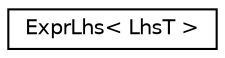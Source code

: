digraph "Graphical Class Hierarchy"
{
  edge [fontname="Helvetica",fontsize="10",labelfontname="Helvetica",labelfontsize="10"];
  node [fontname="Helvetica",fontsize="10",shape=record];
  rankdir="LR";
  Node1 [label="ExprLhs\< LhsT \>",height=0.2,width=0.4,color="black", fillcolor="white", style="filled",URL="$classCatch_1_1ExprLhs.html"];
}
